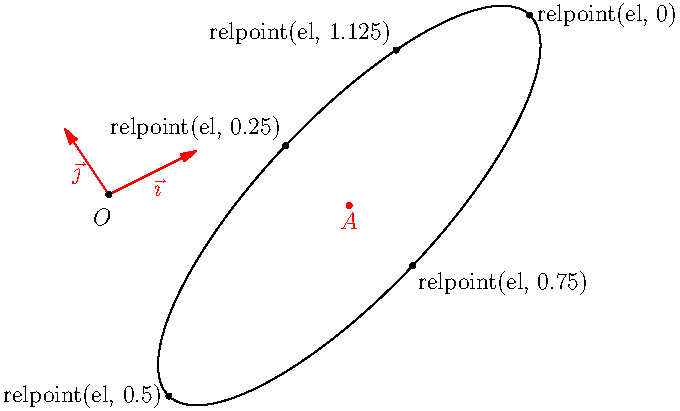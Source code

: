 import geometry;
size(12cm,0);

currentcoordsys=cartesiansystem((0,0),i=(1,0.5),j=(-0.5,.75));
show(currentcoordsys, xpen=invisible);

point A=(2,-1.5);
dot("$A$",A,S,red);

ellipse el=ellipse(A,3,1,20);
draw(el);

/*<asyxml><view file="modules/geometry.asy" type="point" signature="relpoint(explicit ellipse,real)"/></asyxml>*/
dot("relpoint(el, 0)",relpoint(el,0),E);

/*<asyxml><view file="modules/geometry.asy" type="point" signature="point(ellipse,abscissa)"/></asyxml>*/
dot("relpoint(el, 0.25)",point(el,Relative(0.25)),NW);
// point(el,Relative(0.25)) can be replaced by relpoint(el,0.25) OR point(el,relabscissa(0.25))

dot("relpoint(el, 0.5)",relpoint(el,0.5),W);
dot("relpoint(el, 0.75)",relpoint(el,0.75),SE);
dot("relpoint(el, 1.125)",relpoint(el,1.125),NW);
